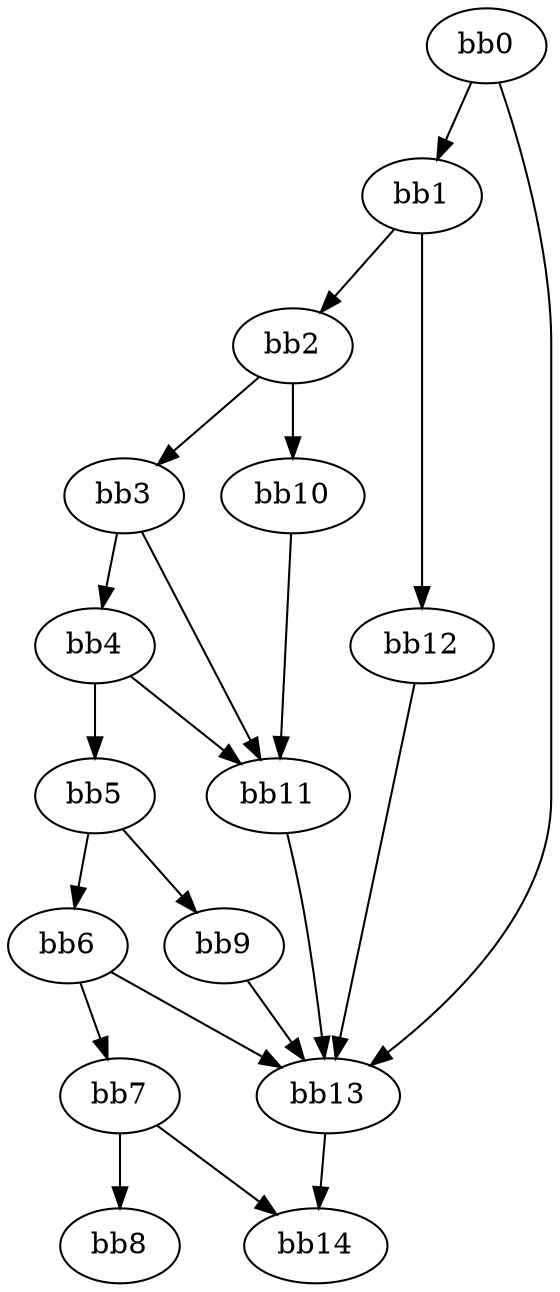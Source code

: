 digraph {
    0 [ label = "bb0\l" ]
    1 [ label = "bb1\l" ]
    2 [ label = "bb2\l" ]
    3 [ label = "bb3\l" ]
    4 [ label = "bb4\l" ]
    5 [ label = "bb5\l" ]
    6 [ label = "bb6\l" ]
    7 [ label = "bb7\l" ]
    8 [ label = "bb8\l" ]
    9 [ label = "bb9\l" ]
    10 [ label = "bb10\l" ]
    11 [ label = "bb11\l" ]
    12 [ label = "bb12\l" ]
    13 [ label = "bb13\l" ]
    14 [ label = "bb14\l" ]
    0 -> 1 [ ]
    0 -> 13 [ ]
    1 -> 2 [ ]
    1 -> 12 [ ]
    2 -> 3 [ ]
    2 -> 10 [ ]
    3 -> 4 [ ]
    3 -> 11 [ ]
    4 -> 5 [ ]
    4 -> 11 [ ]
    5 -> 6 [ ]
    5 -> 9 [ ]
    6 -> 7 [ ]
    6 -> 13 [ ]
    7 -> 8 [ ]
    7 -> 14 [ ]
    9 -> 13 [ ]
    10 -> 11 [ ]
    11 -> 13 [ ]
    12 -> 13 [ ]
    13 -> 14 [ ]
}

